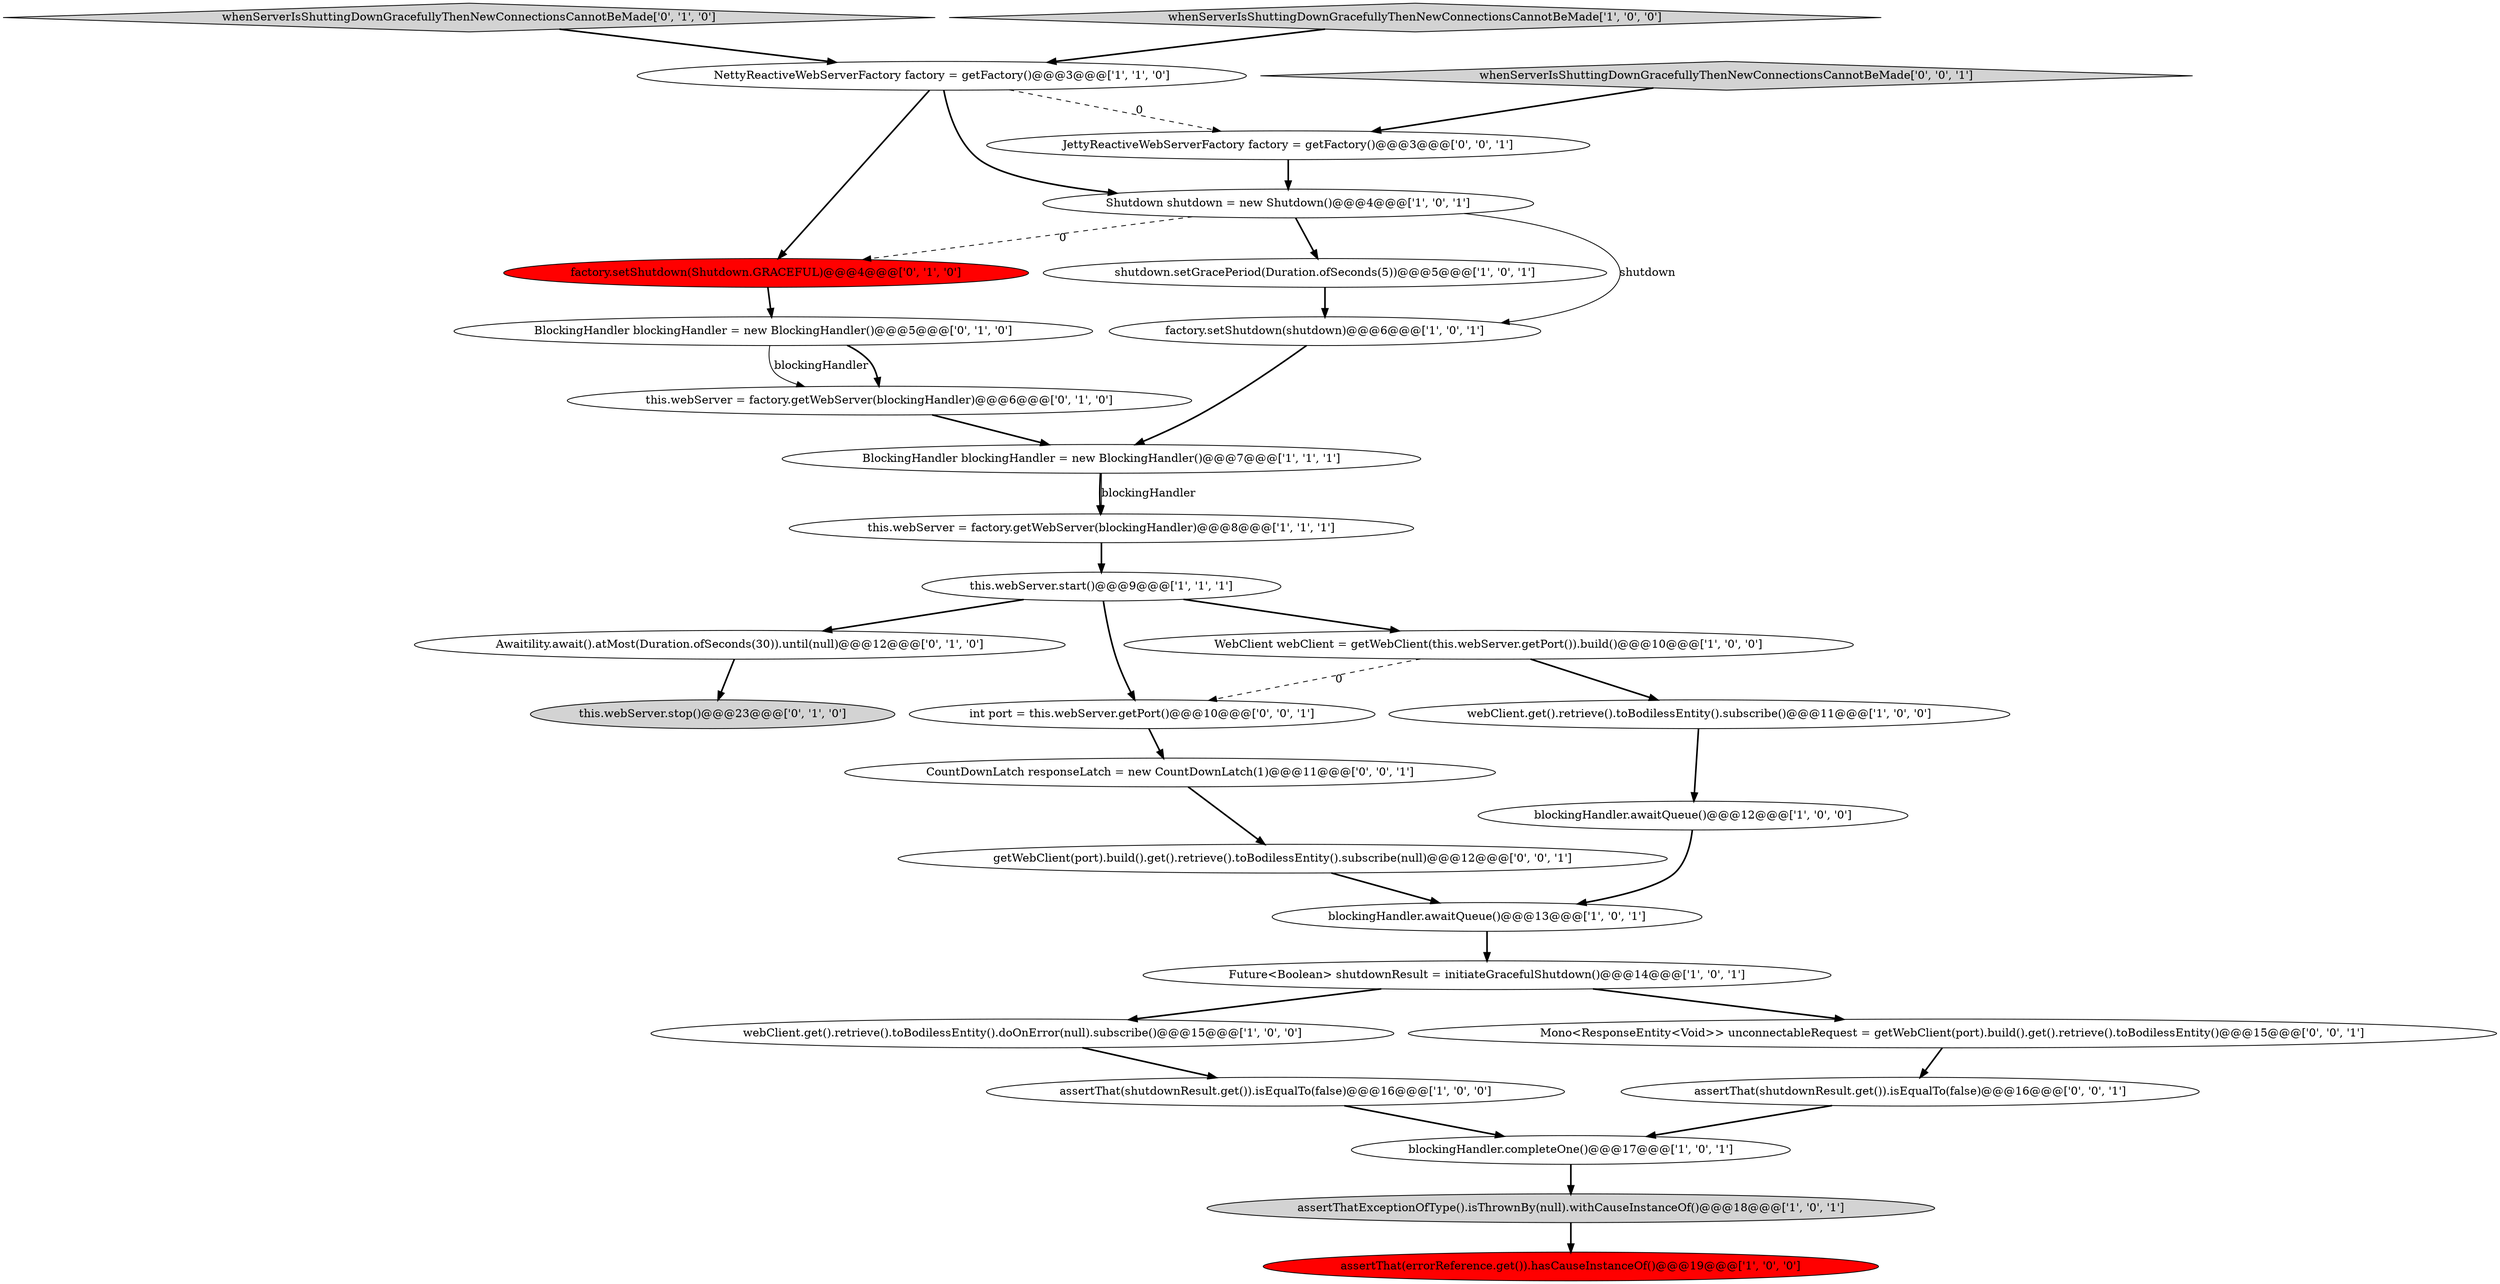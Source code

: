 digraph {
23 [style = filled, label = "this.webServer = factory.getWebServer(blockingHandler)@@@6@@@['0', '1', '0']", fillcolor = white, shape = ellipse image = "AAA0AAABBB2BBB"];
24 [style = filled, label = "int port = this.webServer.getPort()@@@10@@@['0', '0', '1']", fillcolor = white, shape = ellipse image = "AAA0AAABBB3BBB"];
18 [style = filled, label = "whenServerIsShuttingDownGracefullyThenNewConnectionsCannotBeMade['0', '1', '0']", fillcolor = lightgray, shape = diamond image = "AAA0AAABBB2BBB"];
8 [style = filled, label = "assertThatExceptionOfType().isThrownBy(null).withCauseInstanceOf()@@@18@@@['1', '0', '1']", fillcolor = lightgray, shape = ellipse image = "AAA0AAABBB1BBB"];
12 [style = filled, label = "assertThat(errorReference.get()).hasCauseInstanceOf()@@@19@@@['1', '0', '0']", fillcolor = red, shape = ellipse image = "AAA1AAABBB1BBB"];
21 [style = filled, label = "Awaitility.await().atMost(Duration.ofSeconds(30)).until(null)@@@12@@@['0', '1', '0']", fillcolor = white, shape = ellipse image = "AAA0AAABBB2BBB"];
10 [style = filled, label = "BlockingHandler blockingHandler = new BlockingHandler()@@@7@@@['1', '1', '1']", fillcolor = white, shape = ellipse image = "AAA0AAABBB1BBB"];
30 [style = filled, label = "CountDownLatch responseLatch = new CountDownLatch(1)@@@11@@@['0', '0', '1']", fillcolor = white, shape = ellipse image = "AAA0AAABBB3BBB"];
19 [style = filled, label = "factory.setShutdown(Shutdown.GRACEFUL)@@@4@@@['0', '1', '0']", fillcolor = red, shape = ellipse image = "AAA1AAABBB2BBB"];
3 [style = filled, label = "WebClient webClient = getWebClient(this.webServer.getPort()).build()@@@10@@@['1', '0', '0']", fillcolor = white, shape = ellipse image = "AAA0AAABBB1BBB"];
16 [style = filled, label = "whenServerIsShuttingDownGracefullyThenNewConnectionsCannotBeMade['1', '0', '0']", fillcolor = lightgray, shape = diamond image = "AAA0AAABBB1BBB"];
11 [style = filled, label = "webClient.get().retrieve().toBodilessEntity().doOnError(null).subscribe()@@@15@@@['1', '0', '0']", fillcolor = white, shape = ellipse image = "AAA0AAABBB1BBB"];
22 [style = filled, label = "this.webServer.stop()@@@23@@@['0', '1', '0']", fillcolor = lightgray, shape = ellipse image = "AAA0AAABBB2BBB"];
4 [style = filled, label = "Future<Boolean> shutdownResult = initiateGracefulShutdown()@@@14@@@['1', '0', '1']", fillcolor = white, shape = ellipse image = "AAA0AAABBB1BBB"];
27 [style = filled, label = "whenServerIsShuttingDownGracefullyThenNewConnectionsCannotBeMade['0', '0', '1']", fillcolor = lightgray, shape = diamond image = "AAA0AAABBB3BBB"];
26 [style = filled, label = "getWebClient(port).build().get().retrieve().toBodilessEntity().subscribe(null)@@@12@@@['0', '0', '1']", fillcolor = white, shape = ellipse image = "AAA0AAABBB3BBB"];
28 [style = filled, label = "JettyReactiveWebServerFactory factory = getFactory()@@@3@@@['0', '0', '1']", fillcolor = white, shape = ellipse image = "AAA0AAABBB3BBB"];
5 [style = filled, label = "blockingHandler.completeOne()@@@17@@@['1', '0', '1']", fillcolor = white, shape = ellipse image = "AAA0AAABBB1BBB"];
7 [style = filled, label = "blockingHandler.awaitQueue()@@@13@@@['1', '0', '1']", fillcolor = white, shape = ellipse image = "AAA0AAABBB1BBB"];
14 [style = filled, label = "factory.setShutdown(shutdown)@@@6@@@['1', '0', '1']", fillcolor = white, shape = ellipse image = "AAA0AAABBB1BBB"];
20 [style = filled, label = "BlockingHandler blockingHandler = new BlockingHandler()@@@5@@@['0', '1', '0']", fillcolor = white, shape = ellipse image = "AAA0AAABBB2BBB"];
17 [style = filled, label = "shutdown.setGracePeriod(Duration.ofSeconds(5))@@@5@@@['1', '0', '1']", fillcolor = white, shape = ellipse image = "AAA0AAABBB1BBB"];
1 [style = filled, label = "NettyReactiveWebServerFactory factory = getFactory()@@@3@@@['1', '1', '0']", fillcolor = white, shape = ellipse image = "AAA0AAABBB1BBB"];
13 [style = filled, label = "blockingHandler.awaitQueue()@@@12@@@['1', '0', '0']", fillcolor = white, shape = ellipse image = "AAA0AAABBB1BBB"];
25 [style = filled, label = "Mono<ResponseEntity<Void>> unconnectableRequest = getWebClient(port).build().get().retrieve().toBodilessEntity()@@@15@@@['0', '0', '1']", fillcolor = white, shape = ellipse image = "AAA0AAABBB3BBB"];
2 [style = filled, label = "this.webServer.start()@@@9@@@['1', '1', '1']", fillcolor = white, shape = ellipse image = "AAA0AAABBB1BBB"];
0 [style = filled, label = "assertThat(shutdownResult.get()).isEqualTo(false)@@@16@@@['1', '0', '0']", fillcolor = white, shape = ellipse image = "AAA0AAABBB1BBB"];
6 [style = filled, label = "webClient.get().retrieve().toBodilessEntity().subscribe()@@@11@@@['1', '0', '0']", fillcolor = white, shape = ellipse image = "AAA0AAABBB1BBB"];
29 [style = filled, label = "assertThat(shutdownResult.get()).isEqualTo(false)@@@16@@@['0', '0', '1']", fillcolor = white, shape = ellipse image = "AAA0AAABBB3BBB"];
15 [style = filled, label = "this.webServer = factory.getWebServer(blockingHandler)@@@8@@@['1', '1', '1']", fillcolor = white, shape = ellipse image = "AAA0AAABBB1BBB"];
9 [style = filled, label = "Shutdown shutdown = new Shutdown()@@@4@@@['1', '0', '1']", fillcolor = white, shape = ellipse image = "AAA0AAABBB1BBB"];
5->8 [style = bold, label=""];
15->2 [style = bold, label=""];
29->5 [style = bold, label=""];
9->14 [style = solid, label="shutdown"];
10->15 [style = bold, label=""];
26->7 [style = bold, label=""];
4->25 [style = bold, label=""];
10->15 [style = solid, label="blockingHandler"];
19->20 [style = bold, label=""];
2->3 [style = bold, label=""];
27->28 [style = bold, label=""];
3->24 [style = dashed, label="0"];
30->26 [style = bold, label=""];
14->10 [style = bold, label=""];
28->9 [style = bold, label=""];
3->6 [style = bold, label=""];
9->17 [style = bold, label=""];
7->4 [style = bold, label=""];
25->29 [style = bold, label=""];
1->28 [style = dashed, label="0"];
1->9 [style = bold, label=""];
24->30 [style = bold, label=""];
9->19 [style = dashed, label="0"];
20->23 [style = solid, label="blockingHandler"];
11->0 [style = bold, label=""];
20->23 [style = bold, label=""];
18->1 [style = bold, label=""];
16->1 [style = bold, label=""];
17->14 [style = bold, label=""];
2->21 [style = bold, label=""];
13->7 [style = bold, label=""];
21->22 [style = bold, label=""];
6->13 [style = bold, label=""];
23->10 [style = bold, label=""];
2->24 [style = bold, label=""];
1->19 [style = bold, label=""];
4->11 [style = bold, label=""];
8->12 [style = bold, label=""];
0->5 [style = bold, label=""];
}
